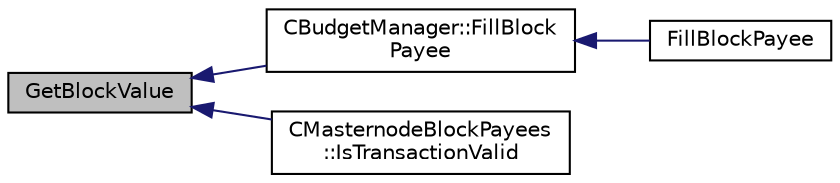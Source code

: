 digraph "GetBlockValue"
{
  edge [fontname="Helvetica",fontsize="10",labelfontname="Helvetica",labelfontsize="10"];
  node [fontname="Helvetica",fontsize="10",shape=record];
  rankdir="LR";
  Node486 [label="GetBlockValue",height=0.2,width=0.4,color="black", fillcolor="grey75", style="filled", fontcolor="black"];
  Node486 -> Node487 [dir="back",color="midnightblue",fontsize="10",style="solid",fontname="Helvetica"];
  Node487 [label="CBudgetManager::FillBlock\lPayee",height=0.2,width=0.4,color="black", fillcolor="white", style="filled",URL="$class_c_budget_manager.html#aa52f3ff6c434fa5bf1a9e40d41bf4ade"];
  Node487 -> Node488 [dir="back",color="midnightblue",fontsize="10",style="solid",fontname="Helvetica"];
  Node488 [label="FillBlockPayee",height=0.2,width=0.4,color="black", fillcolor="white", style="filled",URL="$masternode-payments_8h.html#a2bd3aae33d7ebbea97792d1f1abfff03"];
  Node486 -> Node489 [dir="back",color="midnightblue",fontsize="10",style="solid",fontname="Helvetica"];
  Node489 [label="CMasternodeBlockPayees\l::IsTransactionValid",height=0.2,width=0.4,color="black", fillcolor="white", style="filled",URL="$class_c_masternode_block_payees.html#a6721f357d17e653ceb93c28ffd3ae528"];
}
